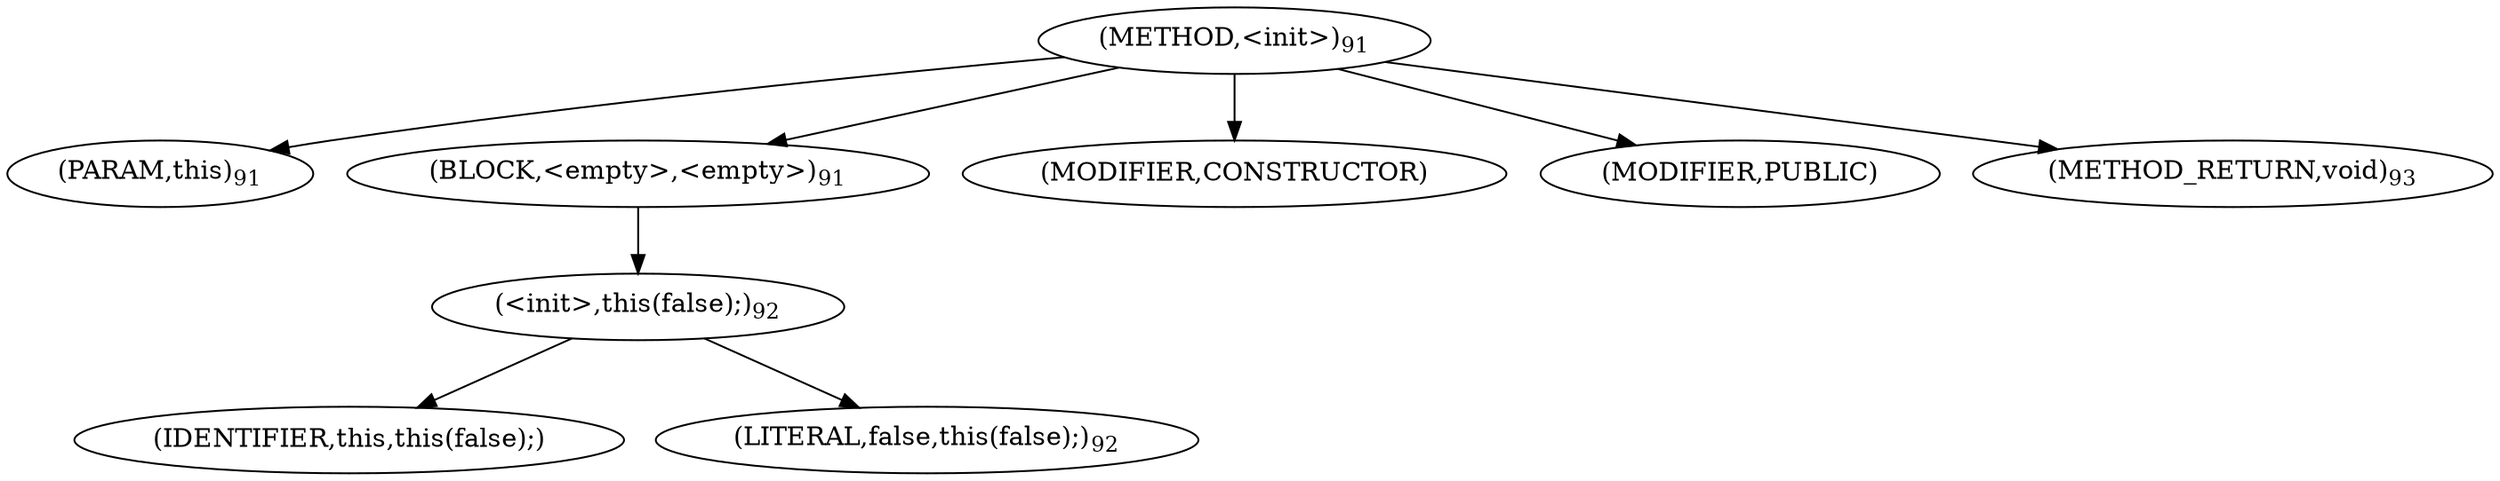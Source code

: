 digraph "&lt;init&gt;" {  
"164" [label = <(METHOD,&lt;init&gt;)<SUB>91</SUB>> ]
"4" [label = <(PARAM,this)<SUB>91</SUB>> ]
"165" [label = <(BLOCK,&lt;empty&gt;,&lt;empty&gt;)<SUB>91</SUB>> ]
"166" [label = <(&lt;init&gt;,this(false);)<SUB>92</SUB>> ]
"3" [label = <(IDENTIFIER,this,this(false);)> ]
"167" [label = <(LITERAL,false,this(false);)<SUB>92</SUB>> ]
"168" [label = <(MODIFIER,CONSTRUCTOR)> ]
"169" [label = <(MODIFIER,PUBLIC)> ]
"170" [label = <(METHOD_RETURN,void)<SUB>93</SUB>> ]
  "164" -> "4" 
  "164" -> "165" 
  "164" -> "168" 
  "164" -> "169" 
  "164" -> "170" 
  "165" -> "166" 
  "166" -> "3" 
  "166" -> "167" 
}
